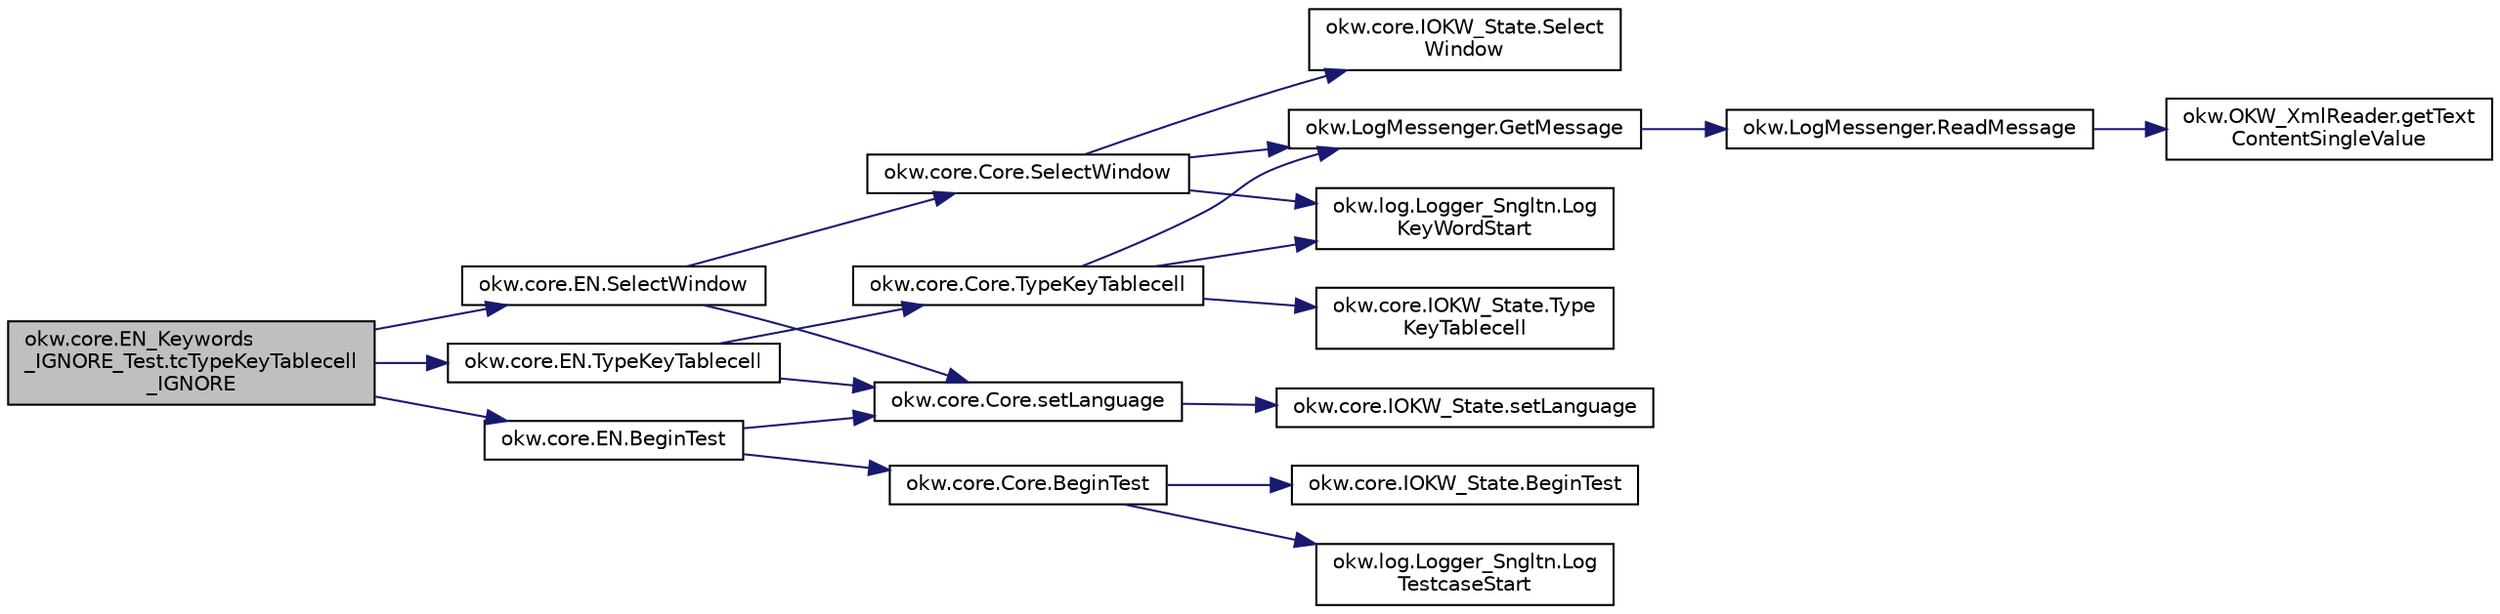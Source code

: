 digraph "okw.core.EN_Keywords_IGNORE_Test.tcTypeKeyTablecell_IGNORE"
{
 // INTERACTIVE_SVG=YES
 // LATEX_PDF_SIZE
  edge [fontname="Helvetica",fontsize="10",labelfontname="Helvetica",labelfontsize="10"];
  node [fontname="Helvetica",fontsize="10",shape=record];
  rankdir="LR";
  Node394 [label="okw.core.EN_Keywords\l_IGNORE_Test.tcTypeKeyTablecell\l_IGNORE",height=0.2,width=0.4,color="black", fillcolor="grey75", style="filled", fontcolor="black",tooltip="Prüft, ob ein einzelner Wert, oder ein einzelne Zeile an Typekey Übertragen wird."];
  Node394 -> Node395 [color="midnightblue",fontsize="10",style="solid",fontname="Helvetica"];
  Node395 [label="okw.core.EN.BeginTest",height=0.2,width=0.4,color="black", fillcolor="white", style="filled",URL="$classokw_1_1core_1_1_e_n.html#aef613b0a3e6bb8a9623984db145cae69",tooltip="Markiert den Anfang eines neuen Testfalls."];
  Node395 -> Node396 [color="midnightblue",fontsize="10",style="solid",fontname="Helvetica"];
  Node396 [label="okw.core.Core.setLanguage",height=0.2,width=0.4,color="black", fillcolor="white", style="filled",URL="$classokw_1_1core_1_1_core.html#ab4e0f723d27cb11c944ec4c82c426100",tooltip="Setzt die Sprache auf den gegebenen wert Language."];
  Node396 -> Node397 [color="midnightblue",fontsize="10",style="solid",fontname="Helvetica"];
  Node397 [label="okw.core.IOKW_State.setLanguage",height=0.2,width=0.4,color="black", fillcolor="white", style="filled",URL="$interfaceokw_1_1core_1_1_i_o_k_w___state.html#a866baa0bde08a47418f54d63bdb56097",tooltip="Interne Methode zum setzen der Sprache für die sprachabhängigen Ausgaben der Dokumentation (Log)."];
  Node395 -> Node398 [color="midnightblue",fontsize="10",style="solid",fontname="Helvetica"];
  Node398 [label="okw.core.Core.BeginTest",height=0.2,width=0.4,color="black", fillcolor="white", style="filled",URL="$classokw_1_1core_1_1_core.html#acfefe92468c9eb9e951846372726c4d8",tooltip="Markiert den Anfang eines neuen Testfalls."];
  Node398 -> Node399 [color="midnightblue",fontsize="10",style="solid",fontname="Helvetica"];
  Node399 [label="okw.log.Logger_Sngltn.Log\lTestcaseStart",height=0.2,width=0.4,color="black", fillcolor="white", style="filled",URL="$classokw_1_1log_1_1_logger___sngltn.html#a60f4ad59db847ae61df928f9920f3deb",tooltip="Ausgabe des Testfalls."];
  Node398 -> Node400 [color="midnightblue",fontsize="10",style="solid",fontname="Helvetica"];
  Node400 [label="okw.core.IOKW_State.BeginTest",height=0.2,width=0.4,color="black", fillcolor="white", style="filled",URL="$interfaceokw_1_1core_1_1_i_o_k_w___state.html#ae5480ddb1fc37eade5d899d335bc4b13",tooltip="Markiert den Anfang eines neuen Testfalls."];
  Node394 -> Node401 [color="midnightblue",fontsize="10",style="solid",fontname="Helvetica"];
  Node401 [label="okw.core.EN.SelectWindow",height=0.2,width=0.4,color="black", fillcolor="white", style="filled",URL="$classokw_1_1core_1_1_e_n.html#a2b61c2b39a9cfdbdfd25fe0e3d43785b",tooltip="Setzt den Kontext auf das gegebene Fenster."];
  Node401 -> Node396 [color="midnightblue",fontsize="10",style="solid",fontname="Helvetica"];
  Node401 -> Node402 [color="midnightblue",fontsize="10",style="solid",fontname="Helvetica"];
  Node402 [label="okw.core.Core.SelectWindow",height=0.2,width=0.4,color="black", fillcolor="white", style="filled",URL="$classokw_1_1core_1_1_core.html#a6a68660eb5e34965522896e2a5c48314",tooltip="Setzt den Kontext auf das gegebene Fenster."];
  Node402 -> Node403 [color="midnightblue",fontsize="10",style="solid",fontname="Helvetica"];
  Node403 [label="okw.log.Logger_Sngltn.Log\lKeyWordStart",height=0.2,width=0.4,color="black", fillcolor="white", style="filled",URL="$classokw_1_1log_1_1_logger___sngltn.html#a70ec25e200e00ecefc544e8fd371d2ef",tooltip="Ausgabe eines Schlüsselwortes."];
  Node402 -> Node404 [color="midnightblue",fontsize="10",style="solid",fontname="Helvetica"];
  Node404 [label="okw.LogMessenger.GetMessage",height=0.2,width=0.4,color="black", fillcolor="white", style="filled",URL="$classokw_1_1_log_messenger.html#af225d1f037d47b3b085175c09d78bdd2",tooltip="Holt die Log-Meldung für MethodeNmae/Textkey ohne weitere Parameter."];
  Node404 -> Node405 [color="midnightblue",fontsize="10",style="solid",fontname="Helvetica"];
  Node405 [label="okw.LogMessenger.ReadMessage",height=0.2,width=0.4,color="black", fillcolor="white", style="filled",URL="$classokw_1_1_log_messenger.html#a530cd6ab82ec82a04206a2e976ec06e3",tooltip="Interne Kernfunktion holt die Log-Meldung mit Platzhaltern aus der XML-Datei."];
  Node405 -> Node406 [color="midnightblue",fontsize="10",style="solid",fontname="Helvetica"];
  Node406 [label="okw.OKW_XmlReader.getText\lContentSingleValue",height=0.2,width=0.4,color="black", fillcolor="white", style="filled",URL="$classokw_1_1_o_k_w___xml_reader.html#ab920b5335a2e1429c14cc5f8e79f39eb",tooltip="Lies den TextContent eines Tag."];
  Node402 -> Node407 [color="midnightblue",fontsize="10",style="solid",fontname="Helvetica"];
  Node407 [label="okw.core.IOKW_State.Select\lWindow",height=0.2,width=0.4,color="black", fillcolor="white", style="filled",URL="$interfaceokw_1_1core_1_1_i_o_k_w___state.html#ad4fc9610ed5b1176590a45b55e6ac7f0",tooltip="Setzt den Kontext auf das gegebene Fenster."];
  Node394 -> Node408 [color="midnightblue",fontsize="10",style="solid",fontname="Helvetica"];
  Node408 [label="okw.core.EN.TypeKeyTablecell",height=0.2,width=0.4,color="black", fillcolor="white", style="filled",URL="$classokw_1_1core_1_1_e_n.html#a926f4e3a2113f58c84aea75a36ff1c6b",tooltip="Eingabe von Daten in eine gegebene Tabellenzelle über die Tastatur."];
  Node408 -> Node396 [color="midnightblue",fontsize="10",style="solid",fontname="Helvetica"];
  Node408 -> Node409 [color="midnightblue",fontsize="10",style="solid",fontname="Helvetica"];
  Node409 [label="okw.core.Core.TypeKeyTablecell",height=0.2,width=0.4,color="black", fillcolor="white", style="filled",URL="$classokw_1_1core_1_1_core.html#a86cffd624c6b0a94074479b6fe3260de",tooltip="Eingabe von Daten in eine gegebene Tabellenzelle über die Tastatur."];
  Node409 -> Node403 [color="midnightblue",fontsize="10",style="solid",fontname="Helvetica"];
  Node409 -> Node404 [color="midnightblue",fontsize="10",style="solid",fontname="Helvetica"];
  Node409 -> Node410 [color="midnightblue",fontsize="10",style="solid",fontname="Helvetica"];
  Node410 [label="okw.core.IOKW_State.Type\lKeyTablecell",height=0.2,width=0.4,color="black", fillcolor="white", style="filled",URL="$interfaceokw_1_1core_1_1_i_o_k_w___state.html#a402e4109c56f7be77debccb2132e4e27",tooltip="Eingabe von Daten in eine gegebene Tabellenzelle über die Tastatur."];
}

